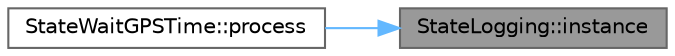 digraph "StateLogging::instance"
{
 // LATEX_PDF_SIZE
  bgcolor="transparent";
  edge [fontname=Helvetica,fontsize=10,labelfontname=Helvetica,labelfontsize=10];
  node [fontname=Helvetica,fontsize=10,shape=box,height=0.2,width=0.4];
  rankdir="RL";
  Node1 [id="Node000001",label="StateLogging::instance",height=0.2,width=0.4,color="gray40", fillcolor="grey60", style="filled", fontcolor="black",tooltip=" "];
  Node1 -> Node2 [id="edge2_Node000001_Node000002",dir="back",color="steelblue1",style="solid",tooltip=" "];
  Node2 [id="Node000002",label="StateWaitGPSTime::process",height=0.2,width=0.4,color="grey40", fillcolor="white", style="filled",URL="$class_state_wait_g_p_s_time.html#a6953188f692b1a2d0e8d6ab42f6b7685",tooltip=" "];
}
